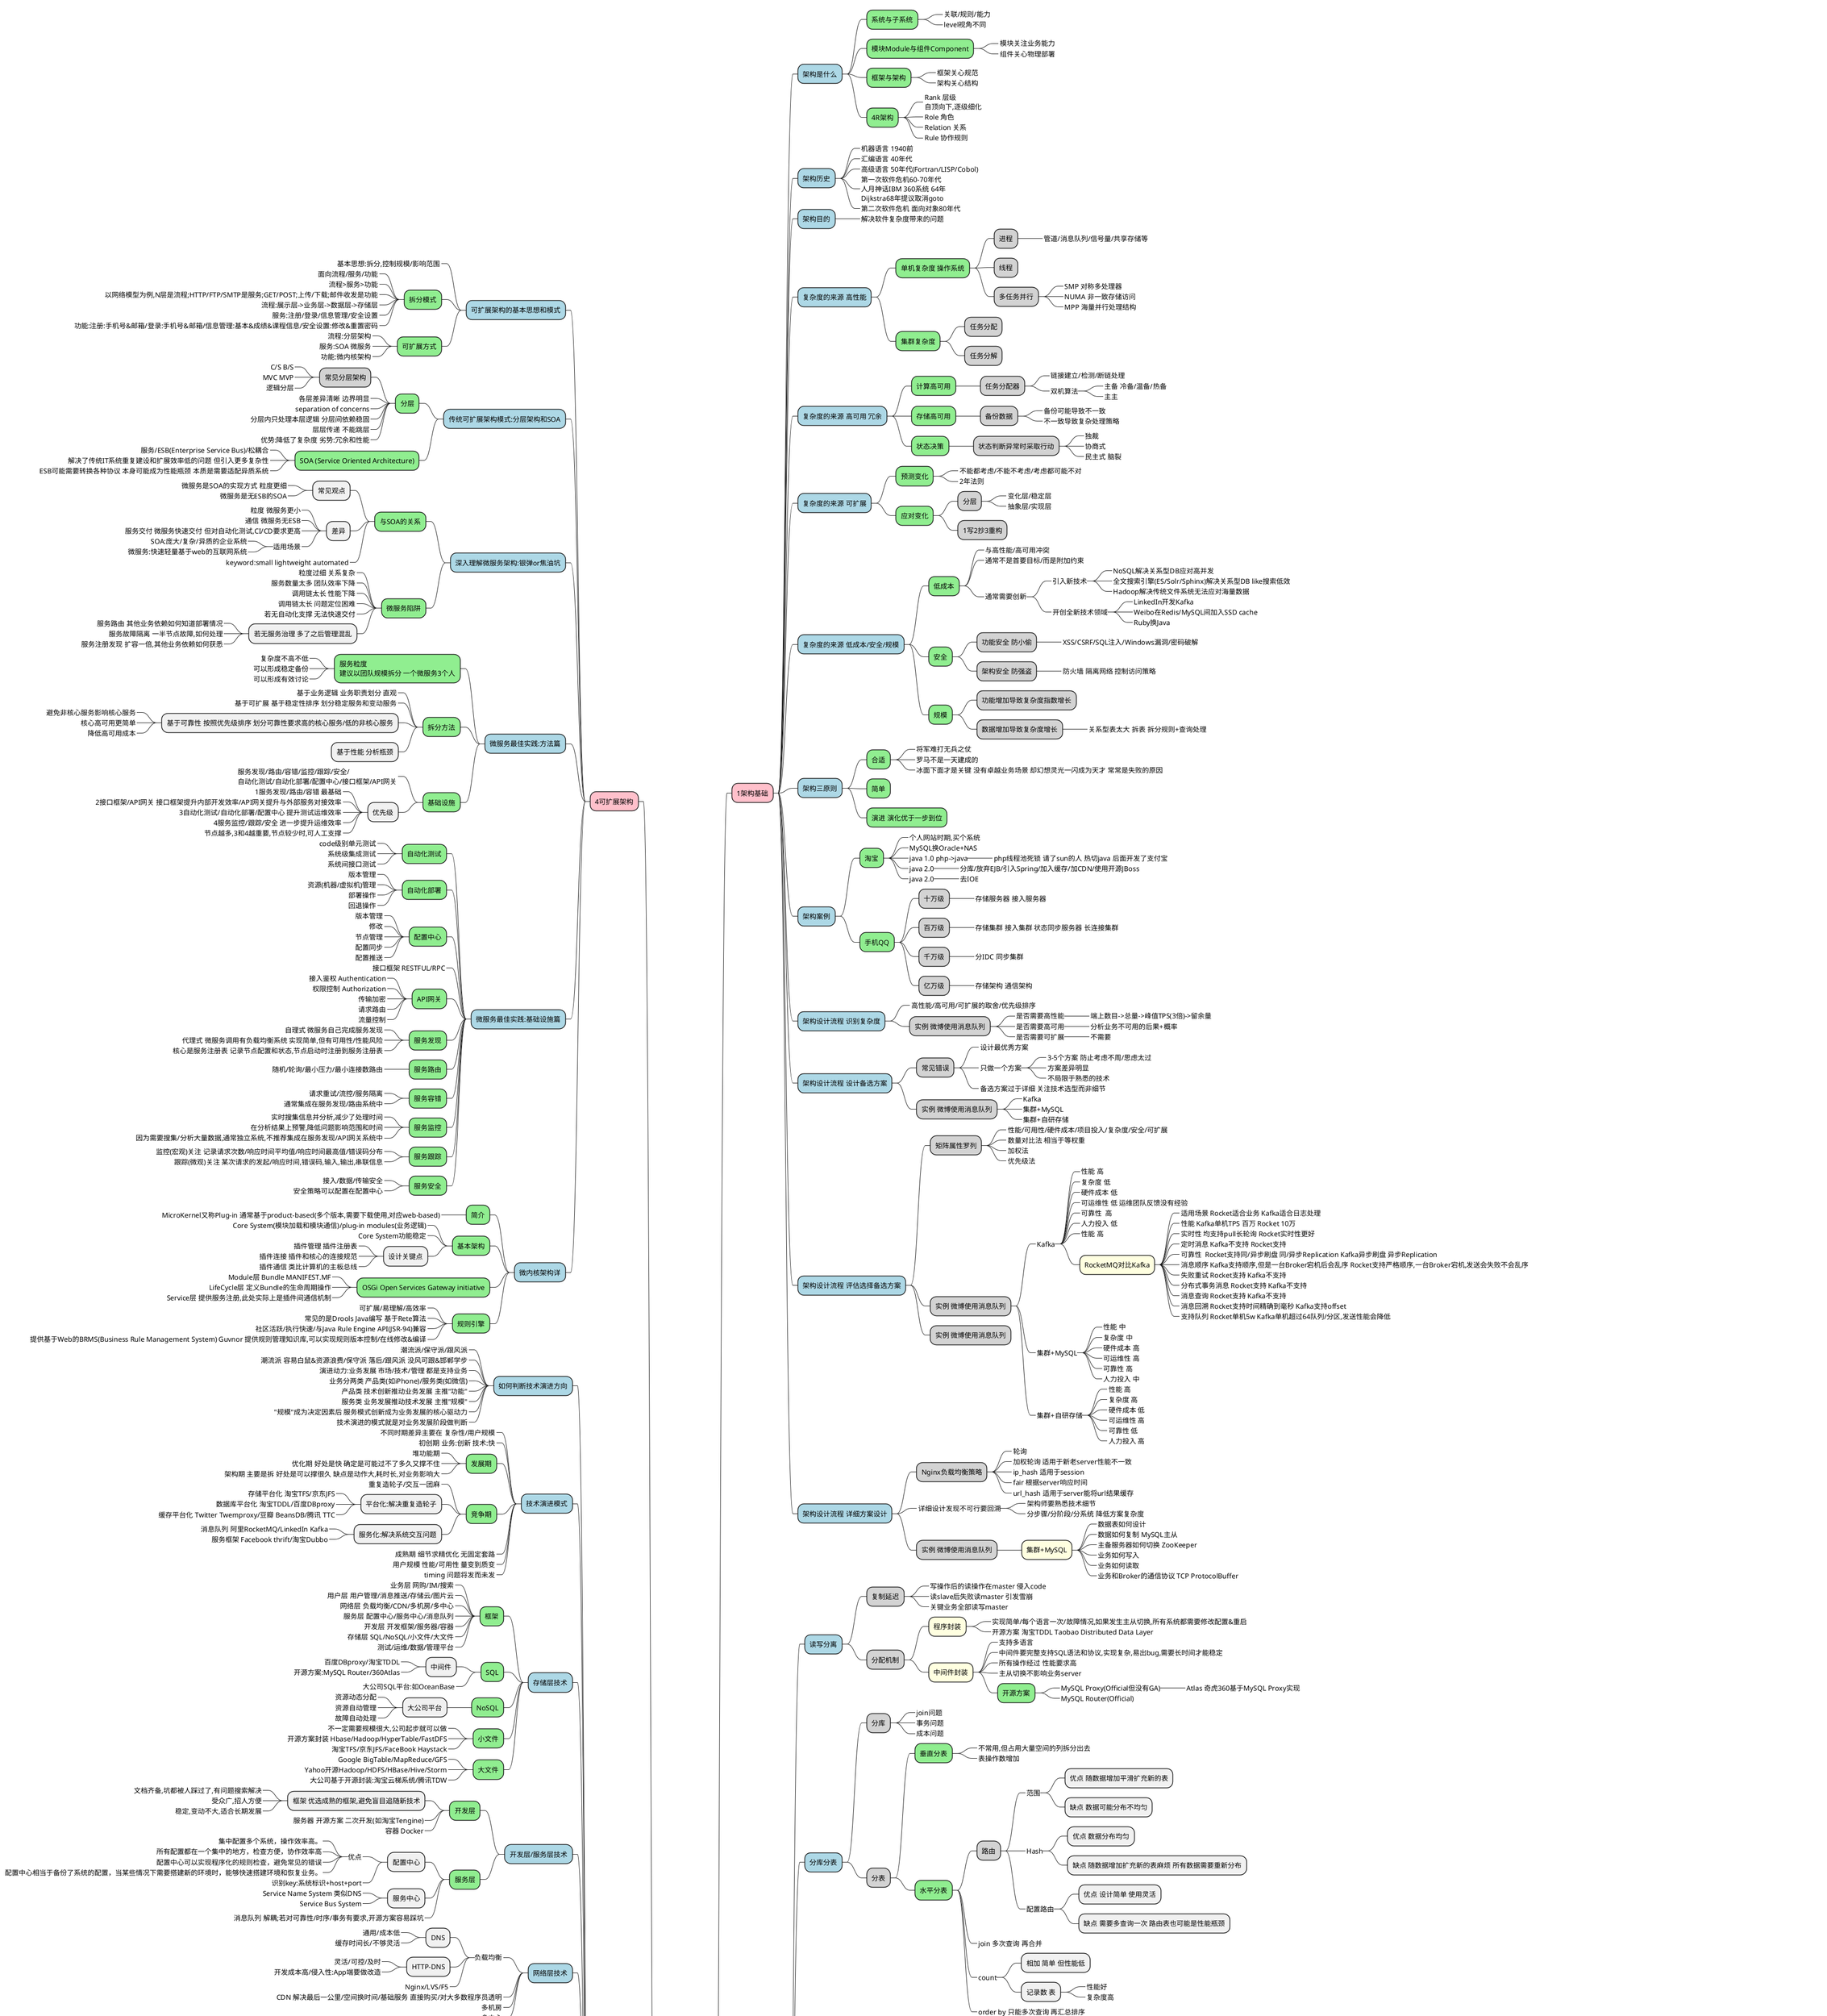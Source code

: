 @startmindmap
*[#orange] 架构基础\n判断和取舍
    *[#pink] 1架构基础
        *[#lightblue] 架构是什么
            *[#lightgreen] 系统与子系统
                *_ 关联/规则/能力
                *_ level视角不同
            *[#lightgreen] 模块Module与组件Component
                *_ 模块关注业务能力
                *_ 组件关心物理部署
            *[#lightgreen] 框架与架构
                *_ 框架关心规范
                *_ 架构关心结构
            *[#lightgreen] 4R架构
                *_ Rank 层级\n自顶向下,逐级细化
                *_ Role 角色
                *_ Relation 关系
                *_ Rule 协作规则
        *[#lightblue] 架构历史
            *_ 机器语言 1940前
            *_ 汇编语言 40年代
            *_ 高级语言 50年代(Fortran/LISP/Cobol)
            *_ 第一次软件危机60-70年代\n人月神话IBM 360系统 64年\nDijkstra68年提议取消goto
            *_ 第二次软件危机 面向对象80年代
        *[#lightblue] 架构目的
            *_ 解决软件复杂度带来的问题
        *[#lightblue] 复杂度的来源 高性能
            *[#lightgreen] 单机复杂度 操作系统
                *[#lightgrey] 进程
                    *_ 管道/消息队列/信号量/共享存储等
                *[#lightgrey] 线程
                *[#lightgrey] 多任务并行
                    *_ SMP 对称多处理器
                    *_ NUMA 非一致存储访问
                    *_ MPP 海量并行处理结构
            *[#lightgreen] 集群复杂度
                *[#lightgrey] 任务分配
                *[#lightgrey] 任务分解
        *[#lightblue] 复杂度的来源 高可用 冗余
            *[#lightgreen] 计算高可用
                *[#lightgrey] 任务分配器
                    *_ 链接建立/检测/断链处理
                    *_ 双机算法
                        *_ 主备 冷备/温备/热备
                        *_ 主主
            *[#lightgreen] 存储高可用
                *[#lightgrey] 备份数据
                    *_ 备份可能导致不一致
                    *_ 不一致导致复杂处理策略
            *[#lightgreen] 状态决策
                *[#lightgrey] 状态判断异常时采取行动
                    *_ 独裁
                    *_ 协商式
                    *_ 民主式 脑裂
        *[#lightblue] 复杂度的来源 可扩展
            *[#lightgreen] 预测变化
                *_ 不能都考虑/不能不考虑/考虑都可能不对
                *_ 2年法则
            *[#lightgreen] 应对变化
                *[#lightgrey] 分层
                    *_ 变化层/稳定层
                    *_ 抽象层/实现层
                *[#lightgrey] 1写2抄3重构
        *[#lightblue] 复杂度的来源 低成本/安全/规模
            *[#lightgreen] 低成本
                *_ 与高性能/高可用冲突
                *_ 通常不是首要目标/而是附加约束
                *_ 通常需要创新
                    *_ 引入新技术
                        *_ NoSQL解决关系型DB应对高并发
                        *_ 全文搜索引擎(ES/Solr/Sphinx)解决关系型DB like搜索低效
                        *_ Hadoop解决传统文件系统无法应对海量数据
                    *_ 开创全新技术领域
                        *_ LinkedIn开发Kafka
                        *_ Weibo在Redis/MySQL间加入SSD cache
                        *_ Ruby换Java
            *[#lightgreen] 安全
                *[#lightgrey] 功能安全 防小偷
                    *_ XSS/CSRF/SQL注入/Windows漏洞/密码破解
                *[#lightgrey] 架构安全 防强盗
                    *_ 防火墙 隔离网络 控制访问策略
            *[#lightgreen] 规模
                *[#lightgrey] 功能增加导致复杂度指数增长
                *[#lightgrey] 数据增加导致复杂度增长
                    *_ 关系型表太大 拆表 拆分规则+查询处理
        *[#lightblue] 架构三原则
            *[#lightgreen] 合适
                *_ 将军难打无兵之仗
                *_ 罗马不是一天建成的
                *_ 冰面下面才是关键 没有卓越业务场景 却幻想灵光一闪成为天才 常常是失败的原因
            *[#lightgreen] 简单
            *[#lightgreen] 演进 演化优于一步到位
        *[#lightblue] 架构案例
            *[#lightgreen] 淘宝
                *_ 个人网站时期,买个系统
                *_ MySQL换Oracle+NAS
                *_ java 1.0 php->java
                    *_ php线程池死锁 请了sun的人 热切java 后面开发了支付宝
                *_ java 2.0
                    *_ 分库/放弃EJB/引入Spring/加入缓存/加CDN/使用开源JBoss
                *_ java 2.0
                    *_ 去IOE
            *[#lightgreen] 手机QQ
                *[#lightgrey] 十万级
                    *_ 存储服务器 接入服务器
                *[#lightgrey] 百万级
                    *_ 存储集群 接入集群 状态同步服务器 长连接集群
                *[#lightgrey] 千万级
                    *_ 分IDC 同步集群
                *[#lightgrey] 亿万级
                    *_ 存储架构 通信架构
        *[#lightblue] 架构设计流程 识别复杂度
            *_ 高性能/高可用/可扩展的取舍/优先级排序
            *[#lightgrey] 实例 微博使用消息队列
                *_ 是否需要高性能
                    *_ 端上数目->总量->峰值TPS(3倍)->留余量
                *_ 是否需要高可用
                    *_ 分析业务不可用的后果+概率
                *_ 是否需要可扩展
                    *_ 不需要
        *[#lightblue] 架构设计流程 设计备选方案
            *[#lightgrey] 常见错误
                *_ 设计最优秀方案
                *_ 只做一个方案
                    *_ 3-5个方案 防止考虑不周/思虑太过
                    *_ 方案差异明显
                    *_ 不局限于熟悉的技术
                *_ 备选方案过于详细 关注技术选型而非细节
            *[#lightgrey] 实例 微博使用消息队列
                *_ Kafka
                *_ 集群+MySQL
                *_ 集群+自研存储
        *[#lightblue] 架构设计流程 评估选择备选方案
            *[#lightgrey] 矩阵属性罗列
                *_ 性能/可用性/硬件成本/项目投入/复杂度/安全/可扩展
                *_ 数量对比法 相当于等权重
                *_ 加权法
                *_ 优先级法
            *[#lightgrey] 实例 微博使用消息队列
                *_ Kafka
                    *_ 性能 高
                    *_ 复杂度 低
                    *_ 硬件成本 低
                    *_ 可运维性 低 运维团队反馈没有经验
                    *_ 可靠性  高
                    *_ 人力投入 低
                    *_ 性能 高
                    *[#lightyellow] RocketMQ对比Kafka
                        *_ 适用场景 Rocket适合业务 Kafka适合日志处理
                        *_ 性能 Kafka单机TPS 百万 Rocket 10万
                        *_ 实时性 均支持pull长轮询 Rocket实时性更好
                        *_ 定时消息 Kafka不支持 Rocket支持
                        *_ 可靠性  Rocket支持同/异步刷盘 同/异步Replication Kafka异步刷盘 异步Replication
                        *_ 消息顺序 Kafka支持顺序,但是一台Broker宕机后会乱序 Rocket支持严格顺序,一台Broker宕机,发送会失败不会乱序
                        *_ 失败重试 Rocket支持 Kafka不支持
                        *_ 分布式事务消息 Rocket支持 Kafka不支持
                        *_ 消息查询 Rocket支持 Kafka不支持
                        *_ 消息回溯 Rocket支持时间精确到毫秒 Kafka支持offset
                        *_ 支持队列 Rocket单机5w Kafka单机超过64队列/分区,发送性能会降低
                *_ 集群+MySQL
                    *_ 性能 中
                    *_ 复杂度 中
                    *_ 硬件成本 高
                    *_ 可运维性 高
                    *_ 可靠性 高
                    *_ 人力投入 中
                *_ 集群+自研存储
                    *_ 性能 高
                    *_ 复杂度 高
                    *_ 硬件成本 低
                    *_ 可运维性 高
                    *_ 可靠性 低
                    *_ 人力投入 高
            *[#lightgrey] 实例 微博使用消息队列
        *[#lightblue] 架构设计流程 详细方案设计
            *[#lightgrey] Nginx负载均衡策略
                *_ 轮询
                *_ 加权轮询 适用于新老server性能不一致
                *_ ip_hash 适用于session
                *_ fair 根据server响应时间
                *_ url_hash 适用于server能将url结果缓存
            *_ 详细设计发现不可行要回溯
                *_ 架构师要熟悉技术细节
                *_ 分步骤/分阶段/分系统 降低方案复杂度
            *[#lightgrey] 实例 微博使用消息队列
                *[#lightyellow] 集群+MySQL
                    *_ 数据表如何设计
                    *_ 数据如何复制 MySQL主从
                    *_ 主备服务器如何切换 ZooKeeper
                    *_ 业务如何写入
                    *_ 业务如何读取
                    *_ 业务和Broker的通信协议 TCP ProtocolBuffer
    *[#pink] 2高性能架构
        *[#lightblue] 读写分离
            *[#lightgrey] 复制延迟
                *_ 写操作后的读操作在master 侵入code
                *_ 读slave后失败读master 引发雪崩
                *_ 关键业务全部读写master
            *[#lightgrey] 分配机制
                *[#lightyellow] 程序封装
                    *_ 实现简单/每个语言一次/故障情况,如果发生主从切换,所有系统都需要修改配置&重启
                    *_ 开源方案 淘宝TDDL Taobao Distributed Data Layer
                *[#lightyellow] 中间件封装
                    *_ 支持多语言
                    *_ 中间件要完整支持SQL语法和协议,实现复杂,易出bug,需要长时间才能稳定
                    *_ 所有操作经过 性能要求高
                    *_ 主从切换不影响业务server
                    *[#lightgreen] 开源方案
                        *_ MySQL Proxy(Official但没有GA)
                            *_ Atlas 奇虎360基于MySQL Proxy实现
                        *_ MySQL Router(Official)
        *[#lightblue] 分库分表
            *[#lightgrey] 分库
                *_ join问题
                *_ 事务问题
                *_ 成本问题
            *[#lightgrey] 分表
                *[#lightgreen] 垂直分表
                    *_ 不常用,但占用大量空间的列拆分出去
                    *_ 表操作数增加
                *[#lightgreen] 水平分表
                    *[#lightgrey] 路由
                        *_ 范围
                            * 优点 随数据增加平滑扩充新的表
                            * 缺点 数据可能分布不均匀
                        *_ Hash
                            * 优点 数据分布均匀
                            * 缺点 随数据增加扩充新的表麻烦 所有数据需要重新分布
                        *_ 配置路由
                            * 优点 设计简单 使用灵活
                            * 缺点 需要多查询一次 路由表也可能是性能瓶颈
                    *_ join 多次查询 再合并
                    *_ count
                        * 相加 简单 但性能低
                        * 记录数 表
                            *_ 性能好
                            *_ 复杂度高
                    *_ order by 只能多次查询 再汇总排序
        *[#lightblue] NoSQL
            *[#lightgreen] 关系型DB的问题
                * 关系型存储行数据 无法支持复杂数据结构
                * schema强约束 扩展不便
                * 大数据场景IO较高 即使只对一列运算 整行数据进入内存
                * 全文搜索功能弱 like整表扫描
            *[#lightgreen] NoSQL的优势 牺牲ACID获得
            *[#lightgreen] KV存储 复杂数据结构 Redis
                * 事务仅支持I/C无法保证A/D
            *[#lightgreen] 文档数据库 解决强schema约束 MongoDB
                *_ 新增字段简单 历史数据不会出错 支持复杂数据结构
                *_ 不支持事务
                *_ 不支持join
            *[#lightgreen] 列式数据库 大数据IO问题 HBase
                *_ 节省IO 操作列不需要读整行数据
                *_ 数据压缩比高 列数据相似度更高
                *_ 频繁更新多个列时 可能有性能问题 因为多个列存储在磁盘不连续空间 随机写效率差
                *_ 因为压缩率高 更新需要解压缩更新再压缩
            *[#lightgreen] 全文搜索引擎 全文搜索能力 ElasticSearch
                *_ 基本原理 inverted index 正排是文档到单词
        *[#lightblue] 缓存架构
            *_ 单机MemCache tps 5万以上
            *[#lightgreen] 缓存穿透
                *_ 数据不存在 放逻辑空值预防
                *_ 缓存数据生成成本高
                    *_ 识别爬虫禁止访问 可能影响SEO(搜索引擎优化)和推广
                    *_ 监控识别 及时处理
            *[#lightgreen] 缓存雪崩
                *_ 更新锁 只有一个线程能更新缓存, 分布式情况可能需要分布式锁
                *_ 后台更新 缓存预热
            *[#lightgreen] 缓存热点
                *_ 多缓存节点 过期时间范围内随机
        *[#lightblue] 单服务器 PPC&TPC
            *[#lightgreen] 性能关键 并发模型
                *_ 如何处理连接
                *_ 如何处理请求
                *_ IO模型 阻塞与否/同步与否
                *_ 进程模型 单进程/多进程/多线程
            *[#lightgreen] PPC(Process Per Connection)
                * 流程
                    *_ 父进程 socket bind listen accept fork close
                    *_ 子进程 read 业务处理 write close
                * 问题
                    *_ fork代价高
                    *_ 进程通信复杂 IPC(Interprocess Communication)
                    *_ 并发不高 最多几百
                * pre-fork
                    * 优点 省去fork操作
                    * 缺点 惊群(Linux 2.6+解决)
                    * Apache MPM pre-fork 支持256连接
            *[#lightgreen] TPC(Thread Per Connection)
                * 流程
                    *_ 父进程 socket bind listen accept p-thread
                    *_ 子线程 read 业务处理 write close
                * 优点 解决 fork代价高/进程间通信复杂
                * 缺点 创建线程也有代价/线程间共享&互斥复杂/多线程互相影响(单线程可能导致进程退出)
                * pre-thread
                    * Apache MPM worker 默认支持16*25=400并发线程
        *[#lightblue] 单服务器 Reactor&Proactor
            * IO说明
                *_ IO两步1将数据读到内核空间2将数据读到用户空间
                *_ 一般来说,1的耗时远大于2
                *_ 1和2都阻塞是同步阻塞IO
                *_ 1非阻塞2阻塞是同步非阻塞IO(Reactor)
                *_ 1非阻塞2非阻塞是异步非阻塞IO(Proactor)
            *[#lightgreen] Reactor(Dispatcher)
                *_ PPC的问题 每个连接创建/销毁进程,开销大 解决方式:资源池
                * 后续问题 阻塞IO效率低 可以改为非阻塞+轮询
                    *_ CPU开销大
                    *_ 连接数多的时候轮询效率低
                * IO多路复用
                    * 多连接共用一个阻塞对象后,进程只在一个阻塞对象等待,不再轮询所有连接
                        *_ 常见实现方式 select/epoll/kqueue
                    *_ 当某条连接有数据可以处理时,操作系统通知进程,进程从阻塞态返回,进行业务处理
                * Reactor典型方案
                    *[#lightyellow] 单reactor 单进程/线程
                        * 方案
                            *_ Reactor对象通过select监控连接事件,收到事件后通过dispatch进行分发
                            *_ 如果是连接建立的事件,则由Acceptor处理,Acceptor通过accept接受连接,并创建一个Handler来处理连接后续的各种事件
                            *_ 如果不是连接建立事件,则Reactor会调用连接对应的Handler(第2步中创建的Handler)来进行响应
                            *_ Handler会完成read->业务处理->send的完整业务流程
                        * 特点
                            *_ 优点 简单,无进程间通信,无进程竞争
                            *_ 缺点 只有一个进程,无法发挥CPU多核性能
                            *_ 缺点 Handler在处理某个连接上的业务时,无法处理其他连接的事件,很容易导致性能瓶颈
                        * 适用场景 业务处理非常快速Redis/C语言一般是单进程/Java一般是单线程,因为JVM才是进程
                    *[#lightyellow] 单reactor 多线程
                        * 方案
                            *_ 主线程中,Reactor对象通过select监控连接事件,收到事件后通过dispatch进行分发
                            *_ 如果是连接建立的事件,则由Acceptor处理,Acceptor通过accept接受连接,并创建一个Handler来处理连接后续的各种事件
                            *_ 如果不是连接建立事件,则Reactor会调用连接对应的Handler(第2步中创建的Handler)来进行响应
                            *_ Handler只负责响应事件,不进行业务处理;Handler通过read读取到数据后,会发给Processor进行业务处理
                            *_ Processor会在独立的子线程中完成真正的业务处理,然后将响应结果发给主进程的Handler处理;Handler收到响应后通过send将响应结果返回给client
                        * 特点
                            *_ 优点 可以充分利用多核处理能力
                            * 缺点 多线程数据共享/访问复杂
                                *_ 子线程处理后将结果返回主线程,涉及共享数据的互斥/保护机制
                                *_ 以Java的NIO为例 Selector线程安全\n但Selector.selectKeys返回的集合非线程安全\n对selectedKeys必须单进程处理或采取同步措施保护
                            *_ 缺点 Reactor承担所有event的监听/响应,只在主线程运行,瞬间高并发会成为性能瓶颈
                            *_ 之所以没有单Reactor多进程,是因为进程间通信比线程更复杂
                    *[#lightyellow] 多reactor 多进程/线程
                        * 方案
                            *_ 父进程中mainReactor对象通过select监控连接建立事件,收到事件后通过Acceptor接收,将新的连接分配给某个子进程
                            *_ 子进程的subReactor将mainReactor分配的连接加入连接队列进行监听,并创建一个Handler用于处理连接的各种事件。
                            *_ 当有新的事件发生时，subReactor会调用连接对应的Handler(即第2步中创建的Handler)来进行响应
                            *_ Handler完成read→业务处理→send的完整业务流程
                        * 特点 相对单Reactor多线程更简单
                            *_ 父进程和子进程的职责非常明确,父进程只负责接收新连接,子进程负责完成后续的业务处理
                            *_ 父进程和子进程的交互很简单,父进程只需要把新连接传给子进程,子进程无须返回数据
                            *_ 子进程之间是互相独立的,无须同步共享之类的处理(这里仅限于网络模型相关的select、read、send等无须同步共享,“业务处理”还是有可能需要同步共享的)
                        * 开源实现
                            *_ 多Reactor多进程 Nginx
                            *_ 多Reactor多线程 MemCache/Netty
            *[#lightgreen] Proactor
                *_ Reactor非阻塞同步网络模型:read/send都是同步,Proactor是异步网络模型
                * 方案
                    *_ ProactorInitiator负责创建Proactor和Handler,并将Proactor和Handler都通过AsynchronousOperationProcessor注册到内核
                    *_ AsynchronousOperationProcessor负责处理注册请求,并完成I/O操作
                    *_ AsynchronousOperationProcessor完成I/O操作后通知Proactor
                    *_ Proactor根据不同的事件类型回调不同的Handler进行业务处理
                    *_ Handler完成业务处理,Handler也可以注册新的Handler到内核进程
        *[#lightblue] 负载均衡 分类及架构
            *[#lightgreen] 负载均衡不只是为了业务单元的负载达到均衡状态/本质是业务分配器
            *[#lightgreen] DNS负载均衡 地理级别
                *_ 简单/成本低/就近访问 提升速度
                *_ 更新不及时/扩展性差/分配策略简单
            *[#lightgreen] 硬件负载均衡 F5/A10 集群级别
                *_ 功能&性能强(百万级)/稳定性好/支持安全防护
                *_ 价格高/扩展能力差
            *[#lightgreen] 软件负载均衡 机器级别
                *_ Nginx&LVS
                    *_ Nginx软件7层
                    *_ Linux内核4层
                    *_ 协议和灵活性 Nginx支持http/Email协议 LVS协议无关,都可以做,例如聊天/数据库
                *_ 简单/便宜/灵活
                *_ 性能一般(Nginx5w,LVS10w级)/功能没有硬件强/一般不具备安全功能(防火墙和防DDos攻击等)
        *[#lightblue] 负载均衡算法
            *[#lightgreen] 任务平分类/负载均衡类/性能最优/Hash类
            *[#lightgreen] 轮询 简单/不关心服务器状态
            *[#lightgreen] 加权轮询 解决机器能力不一致
            *[#lightgreen] 负载最低优先 感知机器状态/复杂
            *[#lightgreen] 性能最优类
                *_ 全部统计响应时间 本身也消耗性能
                *_ 部分统计 确定合适采样率 本身复杂
                *_ 统计周期如何确认 比较复杂
            *[#lightgreen] 任务平分类/负载均衡类/性能最优/Hash类
            *[#lightgreen] Hash类
                *_ 源地址
                *_ 业务ID
    *[#pink] 3高可用架构
        *[#lightblue] CAP理论
            *[#lightgreen] 分布式系统(inter-connected & share-data)在读写操作时,无法CAP三项全选
            *[#lightgreen] C consistency 一致性 对指定客户端来说,读操作保证返回最新写操作结果
            *[#lightgreen] A availability 可用性 非故障节点在合理时间返回合理响应
            *[#lightgreen] P partition tolerance 分区容忍性 网络分区后系统可以继续function
            *[#lightgreen] 逻辑上CA不可选 只能CP or AP
        *[#lightblue] CAP细节
            *[#lightgreen] CAP细节
                *_ CAP关注的是data not system
                *_ CAP是忽略网络延迟的
                *_ 既要考虑分区时CP or AP, 更要考虑不分区时尽量CA
                *_ 为分区恢复做准备
            *[#lightgreen] ACID
            *[#lightgreen] BASE
                *_ Basically Available 损失部分 保证核心
                *_ Soft State 即不一致
                *_ Eventually Consistency
        *[#lightblue] FMEA方法 排除可用性隐患
            *[#lightgreen] 介绍
                *_ Failure mode and effects analysis
                *_ 给出初始架构设计图
                *_ 假设某个部件出故障
                *_ 分析影响
                *_ 根据分析做优化
            *_ 功能点 用户视角而非系统各个模块功能划分
            *_ 故障模式 故障点/故障形式 只关注现象,暂不关注原因 多量化描述
            *_ 故障影响 偶尔不可用/完全不可用/部分用户不可用/响应慢/结果出错 多量化描述
            *[#lightgreen] 严重程度 致命/高/中/低/无 五档
                *_ 严重程度 = 功能点重要程度*故障影响范围*功能点受损程度
            *[#lightgreen] 原因
                *_ 概率不同
                *_ 检测手段不同
                *_ 处理措施不同
            *[#lightgreen] 概率 高/中/低
                *_ 硬件
                *_ 开源系统
                *_ 自研系统
            *_ 风险程度 严重程度*概率
            *_ 已有措施 告警/容错/自恢复
            *_ 规避措施 技术手段/管理手段
            *_ 解决措施
            *_ 后续规划
            *_ FMEA实战
        *[#lightblue] 高可用存储 双机架构
            *_ 数据如何复制/节点职责/应对复制延迟/应对复制中断
            *[#lightgreen] 主备复制
                *_ 简单 只需复制数据 无需判断状态
                *_ 备机仅备份,浪费资源 故障需要人工干预
            *[#lightgreen] 主从复制
                *_ 主机故障,不影响读 发挥了硬件性能
                *_ 复杂 延迟可能导致不一致 故障需要人工干预
            *[#lightgreen] 双机切换
                *_ 主备状态判断
                    *_ 状态传递渠道
                    *_ 状态检测内容
                *_ 切换决策 时机/策略/自动程度
                *_ 数据冲突解决
                *_ 互连式 自动决定主机 依赖状态传递渠道
                *_ 中介式 状态决策更简单 中介高可用 MongoDB ReplicaSet
                *_ 模拟式 实现简单 状态信息少,决策可能有偏差
            *[#lightgreen] 主主复制 无需状态信息传递/状态决策/状态切换 但数据要双向复制 适用于临时性/可丢失/可覆盖
        *[#lightblue] 高可用存储 集群和分区
            *[#lightgreen] 数据集群
                *[#lightgrey] 数据集中
                    *_ 如何复制给备机 多通道:主机压力大/数据一致性难保证
                    *_ 如何检查主机状态
                    *_ 如何决定新的主机
                *[#lightgrey] 数据分散
                    *_ 均衡性
                    *_ 容错性
                    *_ 可伸缩性
                    *_ 执行数据分配角色
                        *_ Hadoop nameNode
                        *_ ElasticSearch masterNode
            *[#lightgreen] 数据分区
                *[#lightgrey] 考量
                    *_ 数据量 直接决定分区规则的复杂度
                    *_ 分区规则 地理级别 业务范围/成本
                    * 复制规则
                        *_ 集中式 设计简单/容易扩展/成本高
                        *_ 互备式 设计复杂/扩展麻烦/成本低
                        *_ 独立式 设计简单,互不影响/扩展容易/成本高
        *[#lightblue] 如何设计计算高可用
            *[#lightgreen] 复杂度主要体现在任务管理方面
                *_ 哪些服务器可以执行任务
                *_ 任务如何重新执行
                *_ 需要逻辑上的任务分配角色
            *[#lightgreen] 主备 简单
                *_ 冷备 节省能源 切换时间长
                *_ 温备 服务已经启动,但不对外暴露
            *[#lightgreen] 主从
                *_ 从机也执行 发挥硬件性能
                *_ 任务分类,更复杂
            *[#lightgreen] 集群
                *_ 主备/主从 需要人工切换 集群自动完成切换
                *[#lightgrey] 对称集群 所有server角色一样
                    *_ 即负载均衡
                    *_ 需要分配策略
                    *_ 需要检测server状态
                *[#lightgrey] 非对称集群
                    *_ 任务分配更复杂
                    *_ 角色分配实现更复杂
        *[#lightblue] 业务高可用 异地多活
            *_ 复杂度高 成本高
            *[#lightgreen] 同城异区
                *_ 延迟低
                *_ 防机房级别故障
            *[#lightgreen] 跨城异地
                *_ 防极端灾难
                *_ 信号在光纤差不多20wkm/s
                *_ 北京到广州RTT(Round Trip Time) 50ms
                *_ 数据一定会不一致
            *[#lightgreen] 跨国异地
                *_ 服务不同区
                *_ 只读业务
        *[#lightblue] 异地多活 4大技巧
            *[#lightgreen] 保证核心业务的异地多活
                *_ 以账号系统为例,登录是核心功能,注册和用户信息不是
            *[#lightgreen] 保证核心数据的最终一致
                *_ 加快同步速度,例如搭建高速网络 cost高
                *_ 只同步核心数据
                *_ 只保证最终一致
            *[#lightgreen] 采用多种手段同步数据
                *_ 消息队列
                *_ 二次读取
                *_ 存储系统同步方式
                *_ 回源读取
                *_ 重新生成数据
            *[#lightgreen] 只保证绝大多数用户的异地多活
                *_ trade off有的点只能sacrifice
                *_ 挂公告
                *_ 事后补偿
                *_ 补充体验
        *[#lightblue] 异地多活设计4步走
            *[#lightgreen] 业务分级
                *_ 访问量大 核心业务 产生大量收入
            *[#lightgreen] 数据分类
                *_ 数据量
                *_ 唯一性
                *_ 实时性
                *_ 可丢失性
                *_ 可恢复性
            *[#lightgreen] 数据同步
                *_ 消息队列
                *_ 重复生成
                *_ 存储系统同步
            *[#lightgreen] 异常处理
                * 目的
                    *_ 问题发生时,避免少量数据异常导致整体业务不可用
                    *_ 问题恢复后,修正异常数据
                    *_ 安抚用户,弥补用户损失
                * 多通道同步
                    *_ 一般双通道即可
                    *_ 不能用相同的网络连接
                    *_ 数据可覆盖
                * 同步和访问结合
                    *_ 数据有路由规则
                    *_ 不能用相同的网络连接
                    *_ 数据优先本地 适合实时性要求高的数据
                * 日志记录 用于数据恢复
                    *_ 服务器上,数据库中保存日志
                    *_ 本地独立系统保存日志
                    *_ 日志异地保存
                *_ 用户补偿 给代金券/红包
        *[#lightblue] 如何应对接口级故障
            *_ 主要原因系统压力大,负载太高,无法快速处理,引发更多后续问题
                *_ 内部原因 bug/数据库慢查询/逻辑不完善导致内存耗尽
                *_ 外部原因 黑客/促销or抢购/三方系统请求量大/三方系统响应慢
            *[#lightgreen] 降级 丢卒保车
                *_ 系统后门降级 成本低 需要一台台操作服务器
                *_ 独立降级系统 降级到单独系统
            *[#lightgreen] 熔断
                *_ 降级处理内部系统故障 熔断处理外部系统故障
                *_ 需要统一API调用层
                *_ 阈值设计
            *[#lightgreen] 限流
                *[#lightgrey] 基于请求
                    *_ 限制总量
                    *_ 限制时间量
                    *_ 难点在合理阈值 适用于业务功能相对简单的系统
                *[#lightgrey] 基于资源
                    *_ CPU占有率/队列长度
                    *_ 难点在如何确定关键资源,如何设定合理阈值
                *[#lightgrey] 限流算法
                    *[#lightyellow] 时间窗
                        *_ 固定时间窗 简单 但存在临界点问题
                        *_ 滑动时间窗 效果更好 实现更复杂
                    *[#lightyellow] 桶
                        *_ 漏桶
                            *_  流入速率不固定/匀速流出/桶满丢弃
                            *_  总量控制 桶大小是关键
                            *_  突发流量丢弃少 桶能缓存请求
                            *_  桶大小不易动态调整
                            *_  无法控制流出速度
                            *_  适用于瞬时高并发(秒杀)
                        *_ 令牌桶
                            *_  固定速度放入桶内令牌/业务请求先拿牌/拿不到牌丢弃
                            *_  速率控制
                            *_  突发流量丢弃相对多,因为桶内不能累积太多令牌
                            *_  速率可动态调整
                            *_  实现相对复杂
                            *_  适用于控制访问第三方/控制自己处理速度
            *[#lightgreen] 排队
                *_ 实际是限流的变种
                *_ 12306 排队/调度/服务模块
left side
    *[#pink] 4可扩展架构
        *[#lightblue] 可扩展架构的基本思想和模式
            *_ 基本思想:拆分,控制规模/影响范围
            *[#lightgreen] 拆分模式
                *_ 面向流程/服务/功能
                *_ 流程>服务>功能
                *_ 以网络模型为例,N层是流程;HTTP/FTP/SMTP是服务;GET/POST;上传/下载;邮件收发是功能
                *_ 流程:展示层->业务层->数据层->存储层
                *_ 服务:注册/登录/信息管理/安全设置
                *_ 功能:注册:手机号&邮箱/登录:手机号&邮箱/信息管理:基本&成绩&课程信息/安全设置:修改&重置密码
            *[#lightgreen] 可扩展方式
                *_ 流程:分层架构
                *_ 服务:SOA 微服务
                *_ 功能:微内核架构
        *[#lightblue] 传统可扩展架构模式:分层架构和SOA
            *[#lightgreen] 分层
                *[#lightgrey] 常见分层架构
                    *_ C/S B/S
                    *_ MVC MVP
                    *_ 逻辑分层
                *_ 各层差异清晰 边界明显
                *_ separation of concerns
                *_ 分层内只处理本层逻辑 分层间依赖稳固
                *_ 层层传递 不能跳层
                *_ 优势:降低了复杂度 劣势:冗余和性能
            *[#lightgreen] SOA (Service Oriented Architecture)
                *_ 服务/ESB(Enterprise Service Bus)/松耦合
                *_ 解决了传统IT系统重复建设和扩展效率低的问题 但引入更多复杂性
                *_ ESB可能需要转换各种协议 本身可能成为性能瓶颈 本质是需要适配异质系统
        *[#lightblue] 深入理解微服务架构:银弹or焦油坑
            *[#lightgreen] 与SOA的关系
                * 常见观点
                    *_ 微服务是SOA的实现方式 粒度更细
                    *_ 微服务是无ESB的SOA
                * 差异
                    *_ 粒度 微服务更小
                    *_ 通信 微服务无ESB
                    *_ 服务交付 微服务快速交付 但对自动化测试,CI/CD要求更高
                    *_ 适用场景
                        *_ SOA:庞大/复杂/异质的企业系统
                        *_ 微服务:快速轻量基于web的互联网系统
                *_ keyword:small lightweight automated
            *[#lightgreen] 微服务陷阱
                *_ 粒度过细 关系复杂
                *_ 服务数量太多 团队效率下降
                *_ 调用链太长 性能下降
                *_ 调用链太长 问题定位困难
                *_ 若无自动化支撑 无法快速交付
                * 若无服务治理 多了之后管理混乱
                    *_ 服务路由 其他业务依赖如何知道部署情况
                    *_ 服务故障隔离 一半节点故障,如何处理
                    *_ 服务注册发现 扩容一倍,其他业务依赖如何获悉
        *[#lightblue] 微服务最佳实践:方法篇
            *[#lightgreen] 服务粒度\n建议以团队规模拆分 一个微服务3个人
                *_ 复杂度不高不低
                *_ 可以形成稳定备份
                *_ 可以形成有效讨论
            *[#lightgreen] 拆分方法
                *_ 基于业务逻辑 业务职责划分 直观
                *_ 基于可扩展 基于稳定性排序 划分稳定服务和变动服务
                * 基于可靠性 按照优先级排序 划分可靠性要求高的核心服务/低的非核心服务
                    *_ 避免非核心服务影响核心服务
                    *_ 核心高可用更简单
                    *_ 降低高可用成本
                * 基于性能 分析瓶颈
            *[#lightgreen] 基础设施
                *_ 服务发现/路由/容错/监控/跟踪/安全/\n自动化测试/自动化部署/配置中心/接口框架/API网关
                * 优先级
                    *_ 1服务发现/路由/容错 最基础
                    *_ 2接口框架/API网关 接口框架提升内部开发效率/API网关提升与外部服务对接效率
                    *_ 3自动化测试/自动化部署/配置中心 提升测试运维效率
                    *_ 4服务监控/跟踪/安全 进一步提升运维效率
                    *_ 节点越多,3和4越重要,节点较少时,可人工支撑
        *[#lightblue] 微服务最佳实践:基础设施篇
            *[#lightgreen] 自动化测试
                *_ code级别单元测试
                *_ 系统级集成测试
                *_ 系统间接口测试
            *[#lightgreen] 自动化部署
                *_ 版本管理
                *_ 资源(机器/虚拟机)管理
                *_ 部署操作
                *_ 回退操作
            *[#lightgreen] 配置中心
                *_ 版本管理
                *_ 修改
                *_ 节点管理
                *_ 配置同步
                *_ 配置推送
            *_ 接口框架 RESTFUL/RPC
            *[#lightgreen] API网关
                *_ 接入鉴权 Authentication
                *_ 权限控制 Authorization
                *_ 传输加密
                *_ 请求路由
                *_ 流量控制
            *[#lightgreen] 服务发现
                *_ 自理式 微服务自己完成服务发现
                *_ 代理式 微服务调用有负载均衡系统 实现简单,但有可用性/性能风险
                *_ 核心是服务注册表 记录节点配置和状态,节点启动时注册到服务注册表
            *[#lightgreen] 服务路由
                *_ 随机/轮询/最小压力/最小连接数路由
            *[#lightgreen] 服务容错
                *_ 请求重试/流控/服务隔离
                *_ 通常集成在服务发现/路由系统中
            *[#lightgreen] 服务监控
                *_ 实时搜集信息并分析,减少了处理时间
                *_ 在分析结果上预警,降低问题影响范围和时间
                *_ 因为需要搜集/分析大量数据,通常独立系统,不推荐集成在服务发现/API网关系统中
            *[#lightgreen] 服务跟踪
                *_ 监控(宏观)关注 记录请求次数/响应时间平均值/响应时间最高值/错误码分布
                *_ 跟踪(微观)关注 某次请求的发起/响应时间,错误码,输入,输出,串联信息
            *[#lightgreen] 服务安全
                *_ 接入/数据/传输安全
                *_ 安全策略可以配置在配置中心
        *[#lightblue] 微内核架构详
            *[#lightgreen] 简介
                *_ MicroKernel又称Plug-in 通常基于product-based(多个版本,需要下载使用,对应web-based)
            *[#lightgreen] 基本架构
                *_ Core System(模块加载和模块通信)/plug-in modules(业务逻辑)
                *_ Core System功能稳定
                * 设计关键点
                    *_ 插件管理 插件注册表
                    *_ 插件连接 插件和核心的连接规范
                    *_ 插件通信 类比计算机的主板总线
            *[#lightgreen] OSGi Open Services Gateway initiative
                *_ Module层 Bundle MANIFEST.MF
                *_ LifeCycle层 定义Bundle的生命周期操作
                *_ Service层 提供服务注册,此处实际上是插件间通信机制
            *[#lightgreen] 规则引擎
                *_ 可扩展/易理解/高效率
                *_ 常见的是Drools Java编写 基于Rete算法
                *_ 社区活跃/执行快速/与Java Rule Engine API(JSR-94)兼容
                *_ 提供基于Web的BRMS(Business Rule Management System) Guvnor 提供规则管理知识库,可以实现规则版本控制/在线修改&编译
    *[#pink] 5架构实战
        *[#lightblue] 如何判断技术演进方向
            *_ 潮流派/保守派/跟风派
            *_ 潮流派 容易白鼠&资源浪费/保守派 落后/跟风派 没风可跟&邯郸学步
            *_ 演进动力:业务发展 市场/技术/管理 都是支持业务
            *_ 业务分两类 产品类(如iPhone)/服务类(如微信)
            *_ 产品类 技术创新推动业务发展 主推"功能"
            *_ 服务类 业务发展推动技术发展 主推"规模"
            *_ "规模"成为决定因素后 服务模式创新成为业务发展的核心驱动力
            *_ 技术演进的模式就是对业务发展阶段做判断
        *[#lightblue] 技术演进模式
            *_ 不同时期差异主要在 复杂性/用户规模
            *_ 初创期 业务:创新 技术:快
            *[#lightgreen] 发展期
                *_ 堆功能期
                *_ 优化期 好处是快 确定是可能过不了多久又撑不住
                *_ 架构期 主要是拆 好处是可以撑很久 缺点是动作大,耗时长,对业务影响大
            *[#lightgreen] 竞争期
                *_ 重复造轮子/交互一团麻
                * 平台化:解决重复造轮子
                    *_ 存储平台化 淘宝TFS/京东JFS
                    *_ 数据库平台化 淘宝TDDL/百度DBproxy
                    *_ 缓存平台化 Twitter Twemproxy/豆瓣 BeansDB/腾讯 TTC
                * 服务化:解决系统交互问题
                    *_ 消息队列 阿里RocketMQ/LinkedIn Kafka
                    *_ 服务框架 Facebook thrift/淘宝Dubbo
            *_ 成熟期 细节求精优化 无固定套路
            *_ 用户规模 性能/可用性 量变到质变
            *_ timing 问题将发而未发
        *[#lightblue] 存储层技术
            *[#lightgreen] 框架
                *_ 业务层 网购/IM/搜索
                *_ 用户层 用户管理/消息推送/存储云/图片云
                *_ 网络层 负载均衡/CDN/多机房/多中心
                *_ 服务层 配置中心/服务中心/消息队列
                *_ 开发层 开发框架/服务器/容器
                *_ 存储层 SQL/NoSQL/小文件/大文件
                *_ 测试/运维/数据/管理平台
            *[#lightgreen] SQL
                * 中间件
                    *_ 百度DBproxy/淘宝TDDL
                    *_ 开源方案:MySQL Router/360Atlas
                *_ 大公司SQL平台:如OceanBase
            *[#lightgreen] NoSQL
                * 大公司平台
                    *_ 资源动态分配
                    *_ 资源自动管理
                    *_ 故障自动处理
            *[#lightgreen] 小文件
                *_ 不一定需要规模很大,公司起步就可以做
                *_ 开源方案封装 Hbase/Hadoop/HyperTable/FastDFS
                *_ 淘宝TFS/京东JFS/FaceBook Haystack
            *[#lightgreen] 大文件
                *_ Google BigTable/MapReduce/GFS
                *_ Yahoo开源Hadoop/HDFS/HBase/Hive/Storm
                *_ 大公司基于开源封装:淘宝云梯系统/腾讯TDW
        *[#lightblue] 开发层/服务层技术
            *[#lightgreen] 开发层
                * 框架 优选成熟的框架,避免盲目追随新技术
                    *_ 文档齐备,坑都被人踩过了,有问题搜索解决
                    *_ 受众广,招人方便
                    *_ 稳定,变动不大,适合长期发展
                *_ 服务器 开源方案 二次开发(如淘宝Tengine)
                *_ 容器 Docker
            *[#lightgreen] 服务层
                * 配置中心
                    *_ 优点
                        *_ 集中配置多个系统，操作效率高。
                        *_ 所有配置都在一个集中的地方，检查方便，协作效率高
                        *_ 配置中心可以实现程序化的规则检查，避免常见的错误
                        *_ 配置中心相当于备份了系统的配置，当某些情况下需要搭建新的环境时，能够快速搭建环境和恢复业务。
                    *_ 识别key:系统标识+host+port
                * 服务中心
                    *_ Service Name System 类似DNS
                    *_ Service Bus System
                *_ 消息队列 解耦;若对可靠性/时序/事务有要求,开源方案容易踩坑
        *[#lightblue] 网络层技术
            *_ 负载均衡
                * DNS
                    *_ 通用/成本低
                    *_ 缓存时间长/不够灵活
                * HTTP-DNS
                    *_ 灵活/可控/及时
                    *_ 开发成本高/侵入性:App端要做改造
                *_ Nginx/LVS/F5
            *_ CDN 解决最后一公里/空间换时间/基础服务 直接购买/对大多数程序员透明
            *_ 多机房
            *_ 多中心
        *[#lightblue] 用户层/业务层技术
            *[#lightgreen] 用户层
                * 用户管理
                    *_ 单点登录Single Sign On(SSO)
                        *_ 成熟开源实现方案 Central Authentication Service(CAS)
                    *_ 授权登录OAuth 2.0
                * 消息推送
                    *_ 核心三点:设备管理/连接管理/消息管理
                    *[#lightyellow] 难点
                        *_ 海量设备/用户管理
                        *_ 推送设备多,管理复杂
                        *_ 连接保活
                        *_ 消息管理
                        *_ 推送规则维护
                * 存储云/图片云 数据量大/体积小/访问有时效性
            *[#lightgreen] 业务层
                *_ 业务拆分
                *_ 分久必合 职责关联性强的合并为虚拟业务域
                *_ 总体思路:高内聚 低耦合
        *[#lightblue] 平台技术
            *[#lightgreen] 运维平台
                *_ 配置(资源管理:机器&IP&虚拟机)
                *_ 部署(包管理/灰度发布/回滚)
                *_ 监控
                *_ 应急(停止程序&下线故障机器&切换IP)
                *_ 标准化/平台化/自动化/可视化
            *[#lightgreen] 测试平台
                *_ 用例管理
                *_ 资源管理
                *_ 任务管理
                *_ 数据管理(执行时间/结果/执行期间资源占用情况等)
            *[#lightgreen] 数据平台
                * 数据管理
                    *_ 数据采集
                    *_ 数据存储
                    *_ 数据访问 对外提供协议用于读写
                    *_ 数据安全
                *_ 数据分析
                    *_ 数据统计
                    *_ 数据挖掘
                    *_ 机器学习
                    *_ 深度学习
                *_ 数据应用 在线应用:推荐/广告 离线应用:报表/欺诈检测/异常检测
            *[#lightgreen] 管理平台 权限管理
                *_ 身份认证
                *_ 权限控制
        *[#lightblue] 有的放矢
            *[#lightgreen] 重构的难点
                *_ 业务不能停
                *_ 关联方多,牵一发动全身
                *_ 旧架构/业务数据的约束
            *[#lightgreen] 识别真正需要通过重构解决的问题,集中力量快速解决
                * 例子
                    *_ 解决不合理的耦合
                    *_ 解决全局单点的可用性问题
                    *_ 解决大系统带来的开发效率问题
                *_ 假设重新干,方案相似选择优化,否则考虑重构
        *[#lightblue] 合纵连横
            *[#lightgreen] 合纵
                *_ 重构是大动作,需要与利益相关方提前沟通好,达成共识
                *_ 将技术语言转换为通用语言,事实说话,数据说话
            *[#lightgreen] 连横
                *_ 重构可能需要相关系统配合
                *_ 阻力:对我有什么好处/我又不急
                *_ 换位思考/合作共赢/关注长期
                *_ 如果对对方不利,与虎谋皮不可取,escalate
                *_ 对方暂时无法配合,约定好排期时间
            *_ plan&dependency analysis&acknowledgement&risk management
        *[#lightblue] 运筹帷幄
            *[#lightgreen] 方法论
                *_ 根据优先级排序
                *_ 分类问题
                *_ 先易后难
                *_ 循序渐进 最少一个月,不超过3个月
            *[#lightgreen] 分段实施
                *_ 根据优先级/重要性/难易度划分不同阶段
                *_ 每阶段聚焦一个整体目标
                *_ 集中精力/资源解决一类问题
                * 好处
                    *_ 目标明确,效果明显,后续更容易推动
                    *_ 工作量不大,可与业务并行
                    *_ 改动不大,降低总体风险
            *[#lightgreen] 分阶段的例子
                *_ 救火
                *_ 组件化
                *_ 解耦
        *[#lightblue] 开源项目选择/使用/二次开发
            *[#lightgreen] 选
                *_ 聚焦是否满足业务
                *_ 聚焦是否成熟 版本号/使用公司数量/社区活跃度
                * 聚焦运维能力
                    *_ 日志齐全
                    *_ 是否有命令行/管理控制台等维护工具,能够看到系统运行时情况
                    *_ 是否有故障检测和恢复能力,例如告警/切换等
                    *_ 如果是开源库,例如Netty,本身不具备运维能力.使用时打印关键信息日志
            *[#lightgreen] 用
                * 深入研究,仔细测试
                    *_ 通读设计文档,了解设计原理
                    *_ 核对配置项作用和影响,识别关键配置项
                    *_ 多场景性能测试
                    *_ 压力测试 连跑几天,观察CPU/内存/磁盘IO等指标的波动
                    *_ 故障测试 kill/断电/拔网线/重启100次/切换等
                *_ 小心应用 灰度发布 非核心业务先用
                *_ 做好应急 以防万一
            *[#lightgreen] 改
                * 保持纯洁 加以包装
                    *_ 不要改原系统 开发辅助系统,例如监控/报警/负载均衡/管理等
                    *_ 以Redis为例,如果想增加集群功能,增加一个proxy层来实现
                    *_ Twitter的Twenproxy就是这样做的,Redis3.0后支持了集群方案,这时可以直接切换
                *_ 发明你要的轮子
        *[#lightblue] App架构演进
            *_ Web App 简单/快速
            *_ 原生App 体验好
            *_ HybridApp 解决iOS/Android/WindowsPhone开发重复
            * 组件化/容器化
                *_ 大App拆分多个组件,各组件独立开发/测试/上线
                *_ 组件:静态发布,统一到App某个版本
                *_ 容器:动态发布,动态加载组件,组件ready直接发布
            * 跨平台App Google Flutter等
        *[#lightblue] 架构设计文档template
            *[#lightgreen] 备选方案模版
                *_ 需求介绍 背景/问题(性能&耦合&效率等)/目标/影响范围等
                * 需求分析
                    *_ 5W2H Who/When/What/Why/Where/How/How Much
                    *_ 8C(Constraints) 性能/成本/时间/可靠性/安全性/合规性/技术性/兼容性
                * 复杂度分析
                    *_ 高可用
                    *_ 高性能
                    *_ 可扩展
                *_ 备选方案list
                *_ 备选方案评估
            *[#lightgreen] 架构设计模版
                *_ 总体方案 模块划分/职责描述/核心feature
                *_ 架构总览 架构图和描述
                *_ 核心流程
                *_ 详细设计
                    *_ 高可用
                    *_ 高性能
                    *_ 可扩展
                    *_ 安全 身份识别/权限控制
                    *_ 其他 开发语言,公司标准等
                *_ 部署方案 硬件要求/部署方式/组网方式
                *_ 架构演进规划 分阶段
        *[#lightblue] 如何画出优秀的软件系统架构图
            *[#lightgreen] 传统4+1视图
                *_ Logical View 终端用户视角 系统提供的功能 class/state
                *_ Process View 动态角度看系统处理过程 sequence/activity
                *_ Development View 程序员角度看系统逻辑组成 package
                *_ Physical View 系统工程师角度看物理组成 deployment
                *_ Scenarios View 用户角度看系统需要实现的需求 use case
            *[#lightgreen] 4R
                *_ rank 先明确级别,只展示该级别的架构信息
                *_ role 画出角色
                *_ relation role之间连线
                *_ rule 挑选核心case,画系统序列图
                *_ role+relation静态架构图 rule动态架构图
                *_ 静态架构图与复杂度有关 一般1-2张
                *_ 动态架构图 多张 因为核心场景一般不只一个
            *[#lightgreen] 系统
                *_ 按业务划分 业务架构
                * 按领域划分 领域架构
                    *[#lightyellow] 客户端
                        *_ 按模块划分 客户端架构
                    *[#lightyellow] 后端
                        *_ 按模块划分 系统/后端架构
                        *_ 按应用划分 应用架构
                        *_ 按组件划分 部署架构
                    *[#lightyellow] 前端
                        *_ 按模块划分 前端架构
            * 具体说明
                *[#lightgreen] 业务架构图
                    *_ 类似4+1的场景视图
                    *_ 不同颜色标识业务状态(颜色最好不超过3个)
                    *_ 分组管理
                    *_ 区块对齐
                *[#lightgreen] 客户端/前端架构图
                    *_ 逻辑架构
                    *_ 用连线表示关系,不同关系用不同形状的线
                    *_ 分层/分组管理
                *[#lightgreen] 系统架构图
                    *_ 逻辑架构
                    *_ 逻辑分组
                *[#lightgreen] 应用架构图
                    *_ 复杂系统分域
                *[#lightgreen] 部署架构图
                    *_ 用图标代替区块(美观)
                *[#lightgreen] 系统序列图
                    *_ 用UML序列图
            *[#lightgreen] 补充说明
                *_ TOGAF(The Open Group Architecture Framework)
                    *_ 业务架构
                    *_ 数据架构(数据资产架构)
                    *_ 应用架构
                    *_ 技术架构
                    *_ 企业级架构 CTO级别
                * C4架构
                    *_ context
                    *_ container
                    *_ component
                    *_ code
    *[#pink] 6特别放送
        *[#lightblue] Q&A1
            *[#lightgreen] 提升技术
                *_ 首先不能着急,循序渐进,持之以恒
                *_ 知行合一
                *_ 多交流
        *[#lightblue] Q&A2
            *[#lightgreen] 原版本架构设计原则
                *_ 合适优于业内领先
                *_ 演化优于过度设计
                *_ 简单优于复杂
                *_ 重构优于重写
                *_ 硬件优于人工
                *_ 专注优于全面
                *_ 开放优于封闭
                *_ 能用优于完美
                *_ 重用优于自研
                *_ 业务优先技术
                *_ 存储优于运算
                *_ 技术优于流程 不要寄希望于提升人的能力/加大测试投入来保证质量
                *_ 分布优于集中
                *_ 优化优于重构
        *[#lightblue] 如何高效学习开源项目
            *_ 不是开发者依然可以学到东西
            *_ 不要盯着数据结构和算法
            *[#lightgreen] 自顶向下学习,review code是最后一步
                * install
                    *_ 获知系统依赖性组件,而这是系统设计和实现的基础
                    *_ 安装目录也能提供使用/运行的基本信息
                    *_ 系统提供了那些工具方便我们使用
                * run
                    *_ 关注命令行和配置文件
                    *_ 提供关键信息:系统提供哪些能力/系统如何运行
                * 原理研究 关键在于"系统性"
                    *_ 关键特性的基本实现原理
                    * 优缺点对比分析
                        *_ 了解优缺点才算基本掌握
                        *_ 了解优缺点才能做出合理选择
                    *_ 通读项目设计文档
                    *_ 阅读互联网上既有文档
                    *_ demo验证
                * test
                    *_ 实际项目使用,必须先测试
                    *_ 测试一定在原理研究后,不然可能配置不对,达不到验证效果
                * review code
                    *_ 不读所有source code
                    *[#lightyellow] 核心code
                        *_ 如Redis的RDB快照
                        *_ Nginx多Reactor模型
                        *_ Disruptor使用volatile和CAS做无锁设计
                        *_ Netty的Zero-Copy
                    *_ 写个Demo,调试查看调用栈
                * 时间分配 时间不够的话,不用test/review code
        *[#lightblue] 架构师成长之路
            *[#lightgreen] 架构师内功
                *_ 判断力 判断系统复杂度在哪里
                *_ 执行力 使用合适的方案解决复杂度问题
                *_ 创新力 能够创造新的方法解决复杂度问题
            *[#lightgreen] 架构师内功来源
                *_ 经验
                *_ 视野
                *_ 思考
            *[#lightgreen] 工程师
                *_ 在别人的指导下开发
                * 基础技能积累
                    *_ 语言
                    *_ 编程工具的使用
                    *_ 业务基本流程
            *[#lightgreen] 高级工程师
                *_ 独立开发
                * 积累方案设计经验
                    *_ 表设计经验
                    *_ 接口设计经验
                    *_ 缓存设计经验
                    *_ 业务流程设计经验
                * 与工程师的差异
                    *_ 深度 工程师知道how,高级工程师知道why
                    *_ 理论 数据库范式/设计模式/solid设计原则/缓存设计理论(穿透/雪崩/热点)
            *[#lightgreen] 技术专家
                *_ 某个领域的专家
                * 与高级工程师的差异
                    *_ 高级工程师在已有框架下完成设计,技术专家修改/扩展/优化框架
                    *_ 广度 如多线程/JVM/Netty/ES/Redis/MySQL
            *[#lightgreen] 初级架构师
                *_ 独立完成系统架构设计
                * 与技术专家的差异
                    *_ 基于架构设计方法论,专家基于经验
            *[#lightgreen] 中级架构师
                *_ 完成复杂系统架构设计
                * 与初级架构师的差异
                    *_ 系统复杂度不同
                    * 技术深度
                        *_ CAP/BASE是异地多活理论基础\nPaxos是分布式一致性基础算法\n2PC/3PC是分布式事务基础算法
                    * 技术理论
                        *_ Kafka磁盘顺序写\nDisruptor结合CPU预读取机制/缓存行/无锁设计\nStorm高效异或确认机制\nFlink的分布式快照算法
                        *_ 与技术专家的差异就在于理解的深刻程度
            *[#lightgreen] 高级架构师
                * 创造新的架构模式
                    *_ 复杂业务场景
                    *_ 足够强大的技术团队
                    *_ 不满足于现状的态度
                    *_ 尊重技术价值的文化
        *[#lightblue] 架构师必读书单
            *[#lightgreen] 成长篇
                *_ 异类
                *_ 随机漫步的傻瓜
                *_ 一万小时天才理论
                *_ 情商
                *_ 优秀到不能被忽视
                *_ 影响力大师
                *_ 羊皮卷--选择的力量
            *[#lightgreen] 技术篇
                *_ 运行环境/核心语言/基础知识/成熟技术
                *_ UNIX编程艺术
                *_ UNIX网络编程
                *_ UNIX环境高级编程
                *_ Linux系统编程
                *_ TCP/IP详解
                *_ 算法之美
                *_ 算法设计与应用
                *_ Java编程思想
                *_ 深入理解Java虚拟机
                *_ C++ primer
            *[#lightgreen] 业务篇
                *_ 增长黑客
                *_ 需求
                *_ 淘宝十年产品事
                *_ 定位
                *_ 保洁制胜战略
                *_ 算法设计与应用
                *_ 算法设计与应用
                *_ 算法设计与应用
        *[#lightblue] 单服务器高性能模式性能对比
            *[#lightgreen] 对比模式
                *_ iterative
                *_ forking(PPC模式)
                *_ preforked(prefork模式)
                *_ threaded(TPC模式)
                *_ preThreaded(pre-thread模式)
                *_ poll
                *_ epoll(Reactor模式)
            *[#lightgreen] 横向看对比
                *_ 并发2k内 prefork/pre-thread/epoll性能接近
                *_ 并发8k以上 只有pre-thread/epoll能继续运行,但性能下降,epoll下降更平缓
                *_ pre-thread的性能大概是forking的4倍,说明进程的消耗大概是线程的4倍
            *[#lightgreen] 纵向看转折
                *_ 并发11k时 pre-thread性能从2200下降到970,推测线程切换消耗超过了IO处理
                *_ poll模式随着并发数增多稳定下降,因为需要遍历的描述符越多,其性能越低(select模式类似)
                *_ 并发超过10k时,epoll性能稳定下降
                *_ 所以Nginx为了支持10K+并发,多进程Reactor模式
                *_ Redis单进程Reactor模式,是因为内部访问,并发一般不会超过10k
        *[#lightblue] 扒一扒中台皇帝的外衣
            *_ 中台的价值 提炼业务共性需求,减少重复造轮子
            *[#lightgreen] 实际痛点
                *_ 业务部门并不独立 大业务权重大
                *_ 中台并不总能提炼共性需求 业务发展中,中台和业务方存在不同诉求
                *_ 中台的轮子会不断变化
                *_ 中台是某类业务的中台,不是所有业务的中台
        *[#lightgreen] 效果
            *_ 业务部门并不清楚中台提供的能力
            *_ 中台所谓的"快",并没有严谨的衡量 开发时间少,沟通/联调时间多
            *_ 中台是大公司业务发展的阶段,小公司或者初创业务并不适合
        *[#lightblue] ChatGPT来临,架构师何去何从
            *[#lightgreen] 相对缺陷
                *_ 样本越小,训练效果越差
                *_ 数据无法及时更新
                *_ 历史数据对未来影响很大
            *[#lightgreen] 业务篇
                *_ 业务需求本身的差异性无法训练
                *_ 架构设计中的判断标准无法标准化
                *_ 技术在不断演进
                *_ 架构师需要创新能力
            *_ 适合替代标准化常规工作
    *[#pink] 7结课测试
    *[#pink] 8结束语
        *_ 10000小时理论 10年每年1000小时,每天3小事,最难的是坚持
        *_ 坚持梦想
        *_ 坚持学习
        *_ 坚持输出
@endmindmap